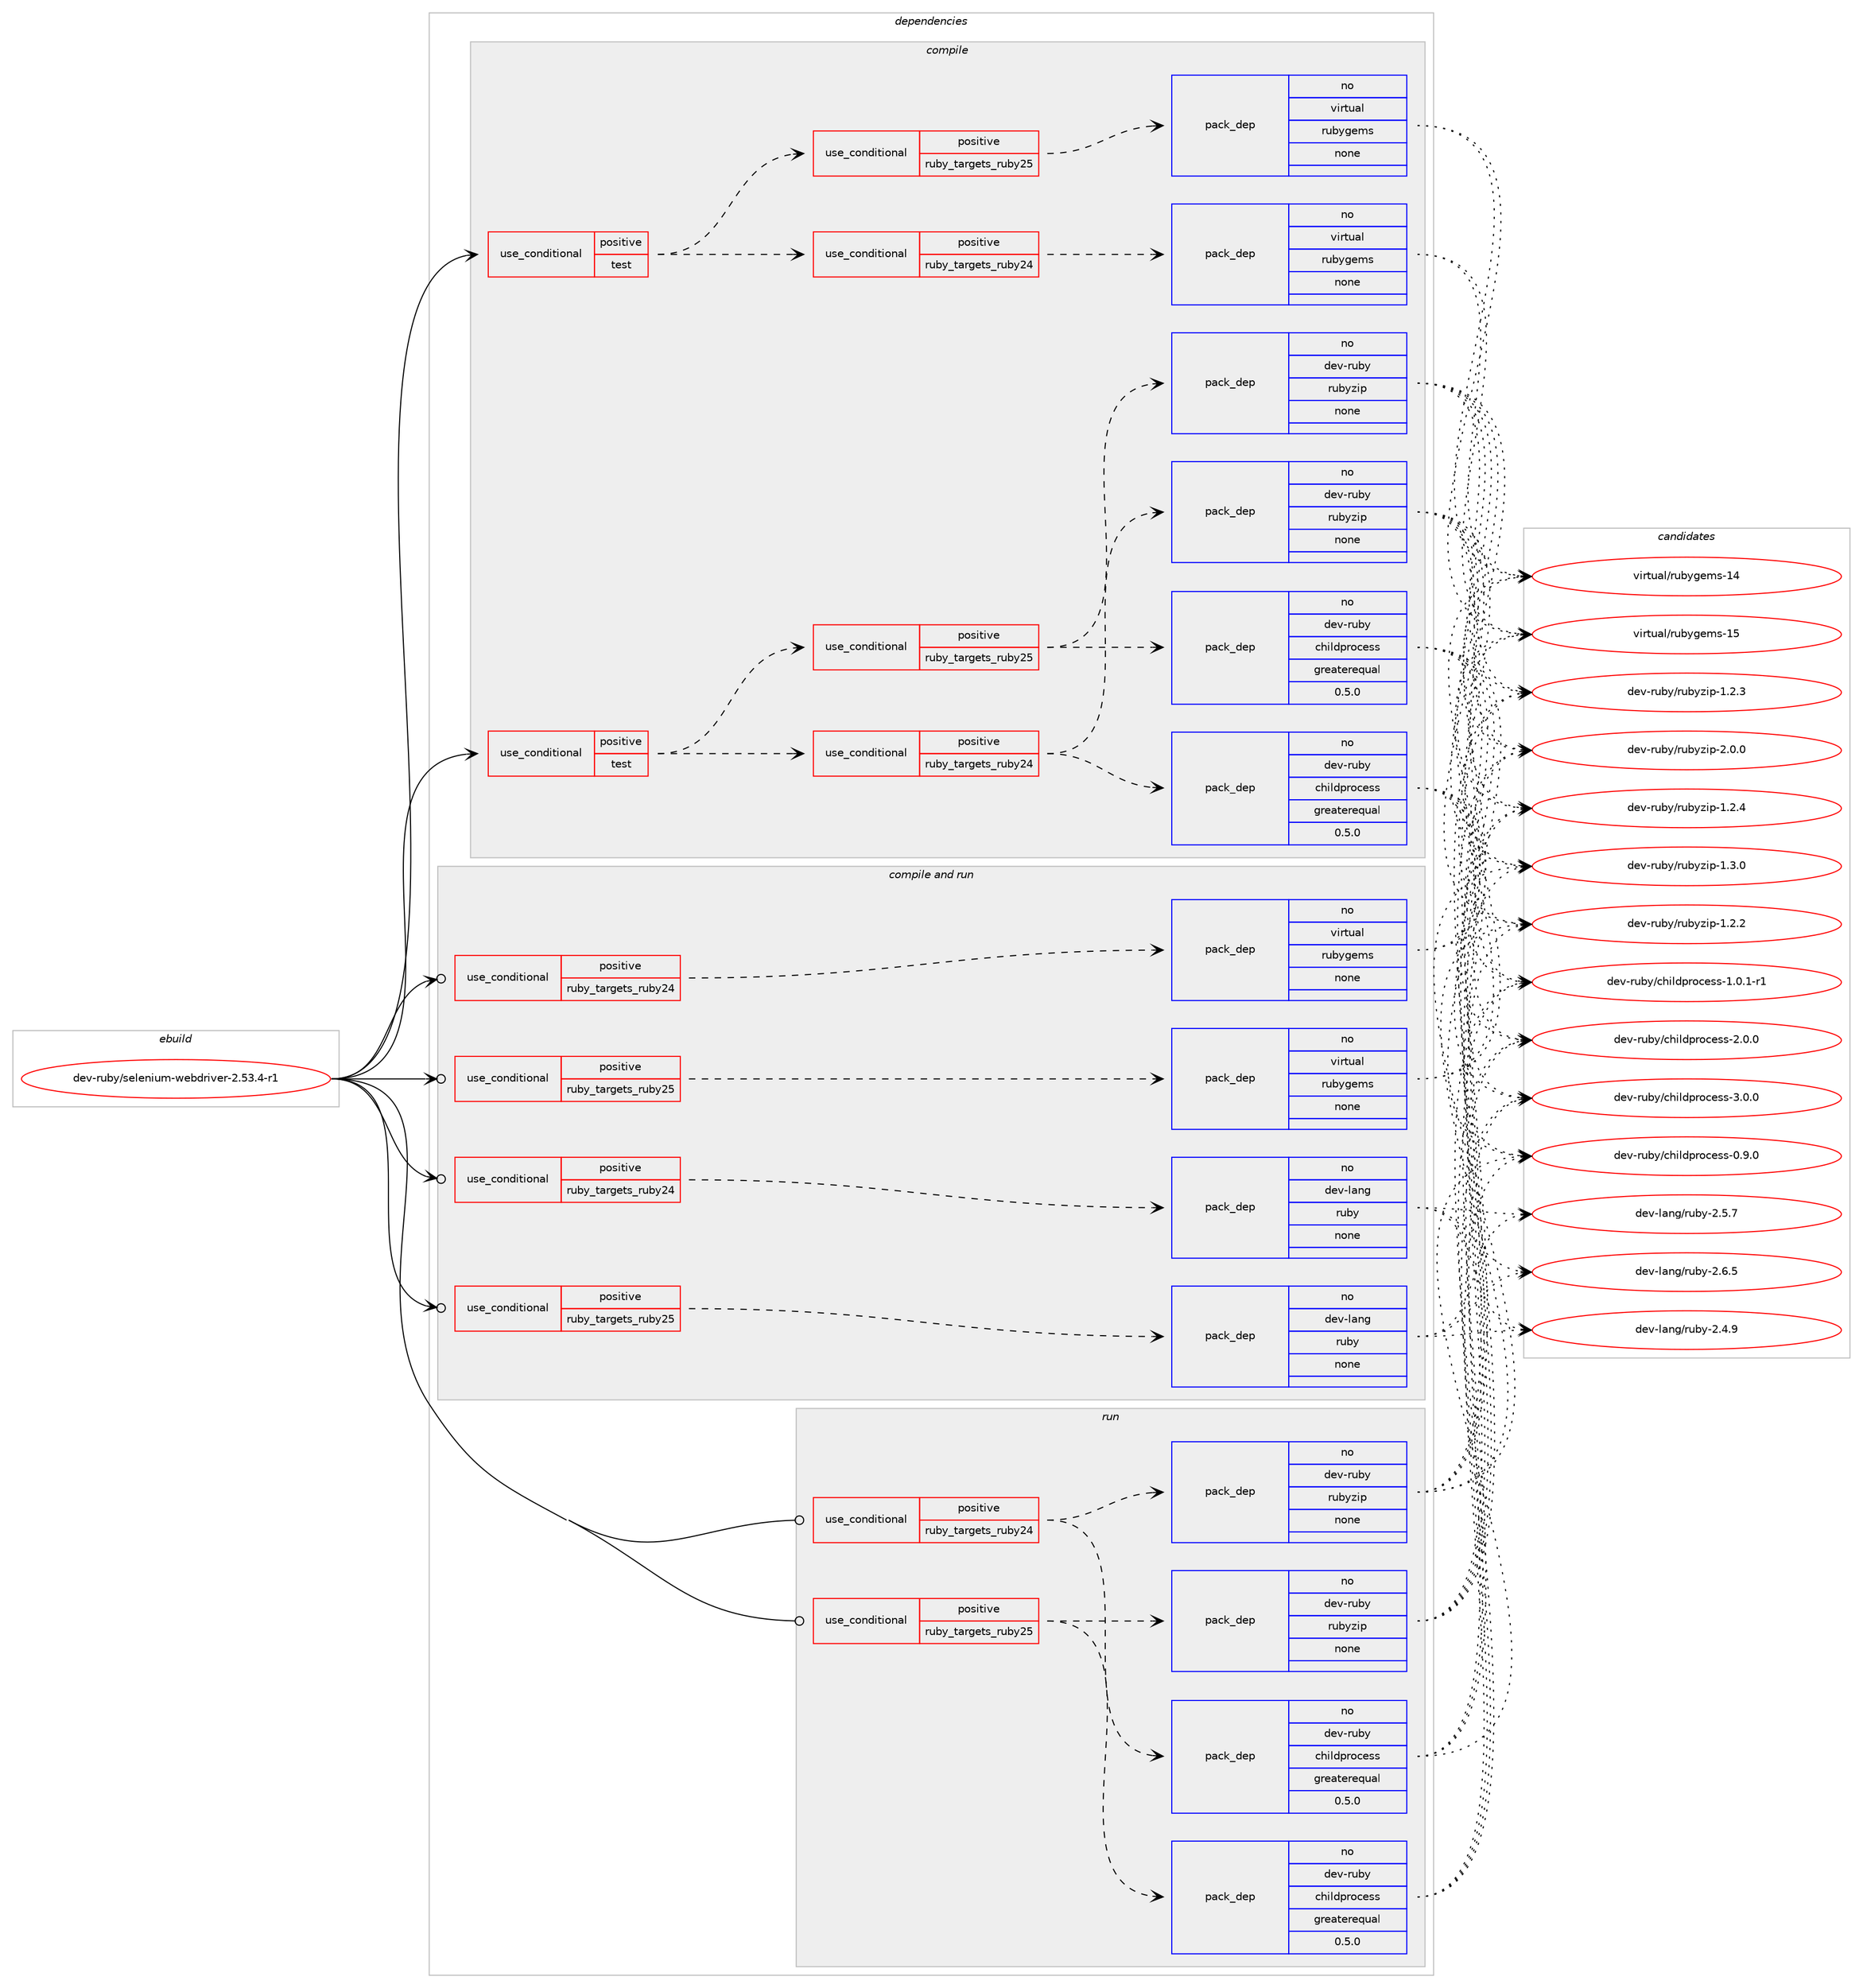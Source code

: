 digraph prolog {

# *************
# Graph options
# *************

newrank=true;
concentrate=true;
compound=true;
graph [rankdir=LR,fontname=Helvetica,fontsize=10,ranksep=1.5];#, ranksep=2.5, nodesep=0.2];
edge  [arrowhead=vee];
node  [fontname=Helvetica,fontsize=10];

# **********
# The ebuild
# **********

subgraph cluster_leftcol {
color=gray;
rank=same;
label=<<i>ebuild</i>>;
id [label="dev-ruby/selenium-webdriver-2.53.4-r1", color=red, width=4, href="../dev-ruby/selenium-webdriver-2.53.4-r1.svg"];
}

# ****************
# The dependencies
# ****************

subgraph cluster_midcol {
color=gray;
label=<<i>dependencies</i>>;
subgraph cluster_compile {
fillcolor="#eeeeee";
style=filled;
label=<<i>compile</i>>;
subgraph cond177421 {
dependency715590 [label=<<TABLE BORDER="0" CELLBORDER="1" CELLSPACING="0" CELLPADDING="4"><TR><TD ROWSPAN="3" CELLPADDING="10">use_conditional</TD></TR><TR><TD>positive</TD></TR><TR><TD>test</TD></TR></TABLE>>, shape=none, color=red];
subgraph cond177422 {
dependency715591 [label=<<TABLE BORDER="0" CELLBORDER="1" CELLSPACING="0" CELLPADDING="4"><TR><TD ROWSPAN="3" CELLPADDING="10">use_conditional</TD></TR><TR><TD>positive</TD></TR><TR><TD>ruby_targets_ruby24</TD></TR></TABLE>>, shape=none, color=red];
subgraph pack526139 {
dependency715592 [label=<<TABLE BORDER="0" CELLBORDER="1" CELLSPACING="0" CELLPADDING="4" WIDTH="220"><TR><TD ROWSPAN="6" CELLPADDING="30">pack_dep</TD></TR><TR><TD WIDTH="110">no</TD></TR><TR><TD>dev-ruby</TD></TR><TR><TD>childprocess</TD></TR><TR><TD>greaterequal</TD></TR><TR><TD>0.5.0</TD></TR></TABLE>>, shape=none, color=blue];
}
dependency715591:e -> dependency715592:w [weight=20,style="dashed",arrowhead="vee"];
subgraph pack526140 {
dependency715593 [label=<<TABLE BORDER="0" CELLBORDER="1" CELLSPACING="0" CELLPADDING="4" WIDTH="220"><TR><TD ROWSPAN="6" CELLPADDING="30">pack_dep</TD></TR><TR><TD WIDTH="110">no</TD></TR><TR><TD>dev-ruby</TD></TR><TR><TD>rubyzip</TD></TR><TR><TD>none</TD></TR><TR><TD></TD></TR></TABLE>>, shape=none, color=blue];
}
dependency715591:e -> dependency715593:w [weight=20,style="dashed",arrowhead="vee"];
}
dependency715590:e -> dependency715591:w [weight=20,style="dashed",arrowhead="vee"];
subgraph cond177423 {
dependency715594 [label=<<TABLE BORDER="0" CELLBORDER="1" CELLSPACING="0" CELLPADDING="4"><TR><TD ROWSPAN="3" CELLPADDING="10">use_conditional</TD></TR><TR><TD>positive</TD></TR><TR><TD>ruby_targets_ruby25</TD></TR></TABLE>>, shape=none, color=red];
subgraph pack526141 {
dependency715595 [label=<<TABLE BORDER="0" CELLBORDER="1" CELLSPACING="0" CELLPADDING="4" WIDTH="220"><TR><TD ROWSPAN="6" CELLPADDING="30">pack_dep</TD></TR><TR><TD WIDTH="110">no</TD></TR><TR><TD>dev-ruby</TD></TR><TR><TD>childprocess</TD></TR><TR><TD>greaterequal</TD></TR><TR><TD>0.5.0</TD></TR></TABLE>>, shape=none, color=blue];
}
dependency715594:e -> dependency715595:w [weight=20,style="dashed",arrowhead="vee"];
subgraph pack526142 {
dependency715596 [label=<<TABLE BORDER="0" CELLBORDER="1" CELLSPACING="0" CELLPADDING="4" WIDTH="220"><TR><TD ROWSPAN="6" CELLPADDING="30">pack_dep</TD></TR><TR><TD WIDTH="110">no</TD></TR><TR><TD>dev-ruby</TD></TR><TR><TD>rubyzip</TD></TR><TR><TD>none</TD></TR><TR><TD></TD></TR></TABLE>>, shape=none, color=blue];
}
dependency715594:e -> dependency715596:w [weight=20,style="dashed",arrowhead="vee"];
}
dependency715590:e -> dependency715594:w [weight=20,style="dashed",arrowhead="vee"];
}
id:e -> dependency715590:w [weight=20,style="solid",arrowhead="vee"];
subgraph cond177424 {
dependency715597 [label=<<TABLE BORDER="0" CELLBORDER="1" CELLSPACING="0" CELLPADDING="4"><TR><TD ROWSPAN="3" CELLPADDING="10">use_conditional</TD></TR><TR><TD>positive</TD></TR><TR><TD>test</TD></TR></TABLE>>, shape=none, color=red];
subgraph cond177425 {
dependency715598 [label=<<TABLE BORDER="0" CELLBORDER="1" CELLSPACING="0" CELLPADDING="4"><TR><TD ROWSPAN="3" CELLPADDING="10">use_conditional</TD></TR><TR><TD>positive</TD></TR><TR><TD>ruby_targets_ruby24</TD></TR></TABLE>>, shape=none, color=red];
subgraph pack526143 {
dependency715599 [label=<<TABLE BORDER="0" CELLBORDER="1" CELLSPACING="0" CELLPADDING="4" WIDTH="220"><TR><TD ROWSPAN="6" CELLPADDING="30">pack_dep</TD></TR><TR><TD WIDTH="110">no</TD></TR><TR><TD>virtual</TD></TR><TR><TD>rubygems</TD></TR><TR><TD>none</TD></TR><TR><TD></TD></TR></TABLE>>, shape=none, color=blue];
}
dependency715598:e -> dependency715599:w [weight=20,style="dashed",arrowhead="vee"];
}
dependency715597:e -> dependency715598:w [weight=20,style="dashed",arrowhead="vee"];
subgraph cond177426 {
dependency715600 [label=<<TABLE BORDER="0" CELLBORDER="1" CELLSPACING="0" CELLPADDING="4"><TR><TD ROWSPAN="3" CELLPADDING="10">use_conditional</TD></TR><TR><TD>positive</TD></TR><TR><TD>ruby_targets_ruby25</TD></TR></TABLE>>, shape=none, color=red];
subgraph pack526144 {
dependency715601 [label=<<TABLE BORDER="0" CELLBORDER="1" CELLSPACING="0" CELLPADDING="4" WIDTH="220"><TR><TD ROWSPAN="6" CELLPADDING="30">pack_dep</TD></TR><TR><TD WIDTH="110">no</TD></TR><TR><TD>virtual</TD></TR><TR><TD>rubygems</TD></TR><TR><TD>none</TD></TR><TR><TD></TD></TR></TABLE>>, shape=none, color=blue];
}
dependency715600:e -> dependency715601:w [weight=20,style="dashed",arrowhead="vee"];
}
dependency715597:e -> dependency715600:w [weight=20,style="dashed",arrowhead="vee"];
}
id:e -> dependency715597:w [weight=20,style="solid",arrowhead="vee"];
}
subgraph cluster_compileandrun {
fillcolor="#eeeeee";
style=filled;
label=<<i>compile and run</i>>;
subgraph cond177427 {
dependency715602 [label=<<TABLE BORDER="0" CELLBORDER="1" CELLSPACING="0" CELLPADDING="4"><TR><TD ROWSPAN="3" CELLPADDING="10">use_conditional</TD></TR><TR><TD>positive</TD></TR><TR><TD>ruby_targets_ruby24</TD></TR></TABLE>>, shape=none, color=red];
subgraph pack526145 {
dependency715603 [label=<<TABLE BORDER="0" CELLBORDER="1" CELLSPACING="0" CELLPADDING="4" WIDTH="220"><TR><TD ROWSPAN="6" CELLPADDING="30">pack_dep</TD></TR><TR><TD WIDTH="110">no</TD></TR><TR><TD>dev-lang</TD></TR><TR><TD>ruby</TD></TR><TR><TD>none</TD></TR><TR><TD></TD></TR></TABLE>>, shape=none, color=blue];
}
dependency715602:e -> dependency715603:w [weight=20,style="dashed",arrowhead="vee"];
}
id:e -> dependency715602:w [weight=20,style="solid",arrowhead="odotvee"];
subgraph cond177428 {
dependency715604 [label=<<TABLE BORDER="0" CELLBORDER="1" CELLSPACING="0" CELLPADDING="4"><TR><TD ROWSPAN="3" CELLPADDING="10">use_conditional</TD></TR><TR><TD>positive</TD></TR><TR><TD>ruby_targets_ruby24</TD></TR></TABLE>>, shape=none, color=red];
subgraph pack526146 {
dependency715605 [label=<<TABLE BORDER="0" CELLBORDER="1" CELLSPACING="0" CELLPADDING="4" WIDTH="220"><TR><TD ROWSPAN="6" CELLPADDING="30">pack_dep</TD></TR><TR><TD WIDTH="110">no</TD></TR><TR><TD>virtual</TD></TR><TR><TD>rubygems</TD></TR><TR><TD>none</TD></TR><TR><TD></TD></TR></TABLE>>, shape=none, color=blue];
}
dependency715604:e -> dependency715605:w [weight=20,style="dashed",arrowhead="vee"];
}
id:e -> dependency715604:w [weight=20,style="solid",arrowhead="odotvee"];
subgraph cond177429 {
dependency715606 [label=<<TABLE BORDER="0" CELLBORDER="1" CELLSPACING="0" CELLPADDING="4"><TR><TD ROWSPAN="3" CELLPADDING="10">use_conditional</TD></TR><TR><TD>positive</TD></TR><TR><TD>ruby_targets_ruby25</TD></TR></TABLE>>, shape=none, color=red];
subgraph pack526147 {
dependency715607 [label=<<TABLE BORDER="0" CELLBORDER="1" CELLSPACING="0" CELLPADDING="4" WIDTH="220"><TR><TD ROWSPAN="6" CELLPADDING="30">pack_dep</TD></TR><TR><TD WIDTH="110">no</TD></TR><TR><TD>dev-lang</TD></TR><TR><TD>ruby</TD></TR><TR><TD>none</TD></TR><TR><TD></TD></TR></TABLE>>, shape=none, color=blue];
}
dependency715606:e -> dependency715607:w [weight=20,style="dashed",arrowhead="vee"];
}
id:e -> dependency715606:w [weight=20,style="solid",arrowhead="odotvee"];
subgraph cond177430 {
dependency715608 [label=<<TABLE BORDER="0" CELLBORDER="1" CELLSPACING="0" CELLPADDING="4"><TR><TD ROWSPAN="3" CELLPADDING="10">use_conditional</TD></TR><TR><TD>positive</TD></TR><TR><TD>ruby_targets_ruby25</TD></TR></TABLE>>, shape=none, color=red];
subgraph pack526148 {
dependency715609 [label=<<TABLE BORDER="0" CELLBORDER="1" CELLSPACING="0" CELLPADDING="4" WIDTH="220"><TR><TD ROWSPAN="6" CELLPADDING="30">pack_dep</TD></TR><TR><TD WIDTH="110">no</TD></TR><TR><TD>virtual</TD></TR><TR><TD>rubygems</TD></TR><TR><TD>none</TD></TR><TR><TD></TD></TR></TABLE>>, shape=none, color=blue];
}
dependency715608:e -> dependency715609:w [weight=20,style="dashed",arrowhead="vee"];
}
id:e -> dependency715608:w [weight=20,style="solid",arrowhead="odotvee"];
}
subgraph cluster_run {
fillcolor="#eeeeee";
style=filled;
label=<<i>run</i>>;
subgraph cond177431 {
dependency715610 [label=<<TABLE BORDER="0" CELLBORDER="1" CELLSPACING="0" CELLPADDING="4"><TR><TD ROWSPAN="3" CELLPADDING="10">use_conditional</TD></TR><TR><TD>positive</TD></TR><TR><TD>ruby_targets_ruby24</TD></TR></TABLE>>, shape=none, color=red];
subgraph pack526149 {
dependency715611 [label=<<TABLE BORDER="0" CELLBORDER="1" CELLSPACING="0" CELLPADDING="4" WIDTH="220"><TR><TD ROWSPAN="6" CELLPADDING="30">pack_dep</TD></TR><TR><TD WIDTH="110">no</TD></TR><TR><TD>dev-ruby</TD></TR><TR><TD>childprocess</TD></TR><TR><TD>greaterequal</TD></TR><TR><TD>0.5.0</TD></TR></TABLE>>, shape=none, color=blue];
}
dependency715610:e -> dependency715611:w [weight=20,style="dashed",arrowhead="vee"];
subgraph pack526150 {
dependency715612 [label=<<TABLE BORDER="0" CELLBORDER="1" CELLSPACING="0" CELLPADDING="4" WIDTH="220"><TR><TD ROWSPAN="6" CELLPADDING="30">pack_dep</TD></TR><TR><TD WIDTH="110">no</TD></TR><TR><TD>dev-ruby</TD></TR><TR><TD>rubyzip</TD></TR><TR><TD>none</TD></TR><TR><TD></TD></TR></TABLE>>, shape=none, color=blue];
}
dependency715610:e -> dependency715612:w [weight=20,style="dashed",arrowhead="vee"];
}
id:e -> dependency715610:w [weight=20,style="solid",arrowhead="odot"];
subgraph cond177432 {
dependency715613 [label=<<TABLE BORDER="0" CELLBORDER="1" CELLSPACING="0" CELLPADDING="4"><TR><TD ROWSPAN="3" CELLPADDING="10">use_conditional</TD></TR><TR><TD>positive</TD></TR><TR><TD>ruby_targets_ruby25</TD></TR></TABLE>>, shape=none, color=red];
subgraph pack526151 {
dependency715614 [label=<<TABLE BORDER="0" CELLBORDER="1" CELLSPACING="0" CELLPADDING="4" WIDTH="220"><TR><TD ROWSPAN="6" CELLPADDING="30">pack_dep</TD></TR><TR><TD WIDTH="110">no</TD></TR><TR><TD>dev-ruby</TD></TR><TR><TD>childprocess</TD></TR><TR><TD>greaterequal</TD></TR><TR><TD>0.5.0</TD></TR></TABLE>>, shape=none, color=blue];
}
dependency715613:e -> dependency715614:w [weight=20,style="dashed",arrowhead="vee"];
subgraph pack526152 {
dependency715615 [label=<<TABLE BORDER="0" CELLBORDER="1" CELLSPACING="0" CELLPADDING="4" WIDTH="220"><TR><TD ROWSPAN="6" CELLPADDING="30">pack_dep</TD></TR><TR><TD WIDTH="110">no</TD></TR><TR><TD>dev-ruby</TD></TR><TR><TD>rubyzip</TD></TR><TR><TD>none</TD></TR><TR><TD></TD></TR></TABLE>>, shape=none, color=blue];
}
dependency715613:e -> dependency715615:w [weight=20,style="dashed",arrowhead="vee"];
}
id:e -> dependency715613:w [weight=20,style="solid",arrowhead="odot"];
}
}

# **************
# The candidates
# **************

subgraph cluster_choices {
rank=same;
color=gray;
label=<<i>candidates</i>>;

subgraph choice526139 {
color=black;
nodesep=1;
choice1001011184511411798121479910410510810011211411199101115115454846574648 [label="dev-ruby/childprocess-0.9.0", color=red, width=4,href="../dev-ruby/childprocess-0.9.0.svg"];
choice10010111845114117981214799104105108100112114111991011151154549464846494511449 [label="dev-ruby/childprocess-1.0.1-r1", color=red, width=4,href="../dev-ruby/childprocess-1.0.1-r1.svg"];
choice1001011184511411798121479910410510810011211411199101115115455046484648 [label="dev-ruby/childprocess-2.0.0", color=red, width=4,href="../dev-ruby/childprocess-2.0.0.svg"];
choice1001011184511411798121479910410510810011211411199101115115455146484648 [label="dev-ruby/childprocess-3.0.0", color=red, width=4,href="../dev-ruby/childprocess-3.0.0.svg"];
dependency715592:e -> choice1001011184511411798121479910410510810011211411199101115115454846574648:w [style=dotted,weight="100"];
dependency715592:e -> choice10010111845114117981214799104105108100112114111991011151154549464846494511449:w [style=dotted,weight="100"];
dependency715592:e -> choice1001011184511411798121479910410510810011211411199101115115455046484648:w [style=dotted,weight="100"];
dependency715592:e -> choice1001011184511411798121479910410510810011211411199101115115455146484648:w [style=dotted,weight="100"];
}
subgraph choice526140 {
color=black;
nodesep=1;
choice10010111845114117981214711411798121122105112454946504650 [label="dev-ruby/rubyzip-1.2.2", color=red, width=4,href="../dev-ruby/rubyzip-1.2.2.svg"];
choice10010111845114117981214711411798121122105112454946504651 [label="dev-ruby/rubyzip-1.2.3", color=red, width=4,href="../dev-ruby/rubyzip-1.2.3.svg"];
choice10010111845114117981214711411798121122105112454946504652 [label="dev-ruby/rubyzip-1.2.4", color=red, width=4,href="../dev-ruby/rubyzip-1.2.4.svg"];
choice10010111845114117981214711411798121122105112454946514648 [label="dev-ruby/rubyzip-1.3.0", color=red, width=4,href="../dev-ruby/rubyzip-1.3.0.svg"];
choice10010111845114117981214711411798121122105112455046484648 [label="dev-ruby/rubyzip-2.0.0", color=red, width=4,href="../dev-ruby/rubyzip-2.0.0.svg"];
dependency715593:e -> choice10010111845114117981214711411798121122105112454946504650:w [style=dotted,weight="100"];
dependency715593:e -> choice10010111845114117981214711411798121122105112454946504651:w [style=dotted,weight="100"];
dependency715593:e -> choice10010111845114117981214711411798121122105112454946504652:w [style=dotted,weight="100"];
dependency715593:e -> choice10010111845114117981214711411798121122105112454946514648:w [style=dotted,weight="100"];
dependency715593:e -> choice10010111845114117981214711411798121122105112455046484648:w [style=dotted,weight="100"];
}
subgraph choice526141 {
color=black;
nodesep=1;
choice1001011184511411798121479910410510810011211411199101115115454846574648 [label="dev-ruby/childprocess-0.9.0", color=red, width=4,href="../dev-ruby/childprocess-0.9.0.svg"];
choice10010111845114117981214799104105108100112114111991011151154549464846494511449 [label="dev-ruby/childprocess-1.0.1-r1", color=red, width=4,href="../dev-ruby/childprocess-1.0.1-r1.svg"];
choice1001011184511411798121479910410510810011211411199101115115455046484648 [label="dev-ruby/childprocess-2.0.0", color=red, width=4,href="../dev-ruby/childprocess-2.0.0.svg"];
choice1001011184511411798121479910410510810011211411199101115115455146484648 [label="dev-ruby/childprocess-3.0.0", color=red, width=4,href="../dev-ruby/childprocess-3.0.0.svg"];
dependency715595:e -> choice1001011184511411798121479910410510810011211411199101115115454846574648:w [style=dotted,weight="100"];
dependency715595:e -> choice10010111845114117981214799104105108100112114111991011151154549464846494511449:w [style=dotted,weight="100"];
dependency715595:e -> choice1001011184511411798121479910410510810011211411199101115115455046484648:w [style=dotted,weight="100"];
dependency715595:e -> choice1001011184511411798121479910410510810011211411199101115115455146484648:w [style=dotted,weight="100"];
}
subgraph choice526142 {
color=black;
nodesep=1;
choice10010111845114117981214711411798121122105112454946504650 [label="dev-ruby/rubyzip-1.2.2", color=red, width=4,href="../dev-ruby/rubyzip-1.2.2.svg"];
choice10010111845114117981214711411798121122105112454946504651 [label="dev-ruby/rubyzip-1.2.3", color=red, width=4,href="../dev-ruby/rubyzip-1.2.3.svg"];
choice10010111845114117981214711411798121122105112454946504652 [label="dev-ruby/rubyzip-1.2.4", color=red, width=4,href="../dev-ruby/rubyzip-1.2.4.svg"];
choice10010111845114117981214711411798121122105112454946514648 [label="dev-ruby/rubyzip-1.3.0", color=red, width=4,href="../dev-ruby/rubyzip-1.3.0.svg"];
choice10010111845114117981214711411798121122105112455046484648 [label="dev-ruby/rubyzip-2.0.0", color=red, width=4,href="../dev-ruby/rubyzip-2.0.0.svg"];
dependency715596:e -> choice10010111845114117981214711411798121122105112454946504650:w [style=dotted,weight="100"];
dependency715596:e -> choice10010111845114117981214711411798121122105112454946504651:w [style=dotted,weight="100"];
dependency715596:e -> choice10010111845114117981214711411798121122105112454946504652:w [style=dotted,weight="100"];
dependency715596:e -> choice10010111845114117981214711411798121122105112454946514648:w [style=dotted,weight="100"];
dependency715596:e -> choice10010111845114117981214711411798121122105112455046484648:w [style=dotted,weight="100"];
}
subgraph choice526143 {
color=black;
nodesep=1;
choice118105114116117971084711411798121103101109115454952 [label="virtual/rubygems-14", color=red, width=4,href="../virtual/rubygems-14.svg"];
choice118105114116117971084711411798121103101109115454953 [label="virtual/rubygems-15", color=red, width=4,href="../virtual/rubygems-15.svg"];
dependency715599:e -> choice118105114116117971084711411798121103101109115454952:w [style=dotted,weight="100"];
dependency715599:e -> choice118105114116117971084711411798121103101109115454953:w [style=dotted,weight="100"];
}
subgraph choice526144 {
color=black;
nodesep=1;
choice118105114116117971084711411798121103101109115454952 [label="virtual/rubygems-14", color=red, width=4,href="../virtual/rubygems-14.svg"];
choice118105114116117971084711411798121103101109115454953 [label="virtual/rubygems-15", color=red, width=4,href="../virtual/rubygems-15.svg"];
dependency715601:e -> choice118105114116117971084711411798121103101109115454952:w [style=dotted,weight="100"];
dependency715601:e -> choice118105114116117971084711411798121103101109115454953:w [style=dotted,weight="100"];
}
subgraph choice526145 {
color=black;
nodesep=1;
choice10010111845108971101034711411798121455046524657 [label="dev-lang/ruby-2.4.9", color=red, width=4,href="../dev-lang/ruby-2.4.9.svg"];
choice10010111845108971101034711411798121455046534655 [label="dev-lang/ruby-2.5.7", color=red, width=4,href="../dev-lang/ruby-2.5.7.svg"];
choice10010111845108971101034711411798121455046544653 [label="dev-lang/ruby-2.6.5", color=red, width=4,href="../dev-lang/ruby-2.6.5.svg"];
dependency715603:e -> choice10010111845108971101034711411798121455046524657:w [style=dotted,weight="100"];
dependency715603:e -> choice10010111845108971101034711411798121455046534655:w [style=dotted,weight="100"];
dependency715603:e -> choice10010111845108971101034711411798121455046544653:w [style=dotted,weight="100"];
}
subgraph choice526146 {
color=black;
nodesep=1;
choice118105114116117971084711411798121103101109115454952 [label="virtual/rubygems-14", color=red, width=4,href="../virtual/rubygems-14.svg"];
choice118105114116117971084711411798121103101109115454953 [label="virtual/rubygems-15", color=red, width=4,href="../virtual/rubygems-15.svg"];
dependency715605:e -> choice118105114116117971084711411798121103101109115454952:w [style=dotted,weight="100"];
dependency715605:e -> choice118105114116117971084711411798121103101109115454953:w [style=dotted,weight="100"];
}
subgraph choice526147 {
color=black;
nodesep=1;
choice10010111845108971101034711411798121455046524657 [label="dev-lang/ruby-2.4.9", color=red, width=4,href="../dev-lang/ruby-2.4.9.svg"];
choice10010111845108971101034711411798121455046534655 [label="dev-lang/ruby-2.5.7", color=red, width=4,href="../dev-lang/ruby-2.5.7.svg"];
choice10010111845108971101034711411798121455046544653 [label="dev-lang/ruby-2.6.5", color=red, width=4,href="../dev-lang/ruby-2.6.5.svg"];
dependency715607:e -> choice10010111845108971101034711411798121455046524657:w [style=dotted,weight="100"];
dependency715607:e -> choice10010111845108971101034711411798121455046534655:w [style=dotted,weight="100"];
dependency715607:e -> choice10010111845108971101034711411798121455046544653:w [style=dotted,weight="100"];
}
subgraph choice526148 {
color=black;
nodesep=1;
choice118105114116117971084711411798121103101109115454952 [label="virtual/rubygems-14", color=red, width=4,href="../virtual/rubygems-14.svg"];
choice118105114116117971084711411798121103101109115454953 [label="virtual/rubygems-15", color=red, width=4,href="../virtual/rubygems-15.svg"];
dependency715609:e -> choice118105114116117971084711411798121103101109115454952:w [style=dotted,weight="100"];
dependency715609:e -> choice118105114116117971084711411798121103101109115454953:w [style=dotted,weight="100"];
}
subgraph choice526149 {
color=black;
nodesep=1;
choice1001011184511411798121479910410510810011211411199101115115454846574648 [label="dev-ruby/childprocess-0.9.0", color=red, width=4,href="../dev-ruby/childprocess-0.9.0.svg"];
choice10010111845114117981214799104105108100112114111991011151154549464846494511449 [label="dev-ruby/childprocess-1.0.1-r1", color=red, width=4,href="../dev-ruby/childprocess-1.0.1-r1.svg"];
choice1001011184511411798121479910410510810011211411199101115115455046484648 [label="dev-ruby/childprocess-2.0.0", color=red, width=4,href="../dev-ruby/childprocess-2.0.0.svg"];
choice1001011184511411798121479910410510810011211411199101115115455146484648 [label="dev-ruby/childprocess-3.0.0", color=red, width=4,href="../dev-ruby/childprocess-3.0.0.svg"];
dependency715611:e -> choice1001011184511411798121479910410510810011211411199101115115454846574648:w [style=dotted,weight="100"];
dependency715611:e -> choice10010111845114117981214799104105108100112114111991011151154549464846494511449:w [style=dotted,weight="100"];
dependency715611:e -> choice1001011184511411798121479910410510810011211411199101115115455046484648:w [style=dotted,weight="100"];
dependency715611:e -> choice1001011184511411798121479910410510810011211411199101115115455146484648:w [style=dotted,weight="100"];
}
subgraph choice526150 {
color=black;
nodesep=1;
choice10010111845114117981214711411798121122105112454946504650 [label="dev-ruby/rubyzip-1.2.2", color=red, width=4,href="../dev-ruby/rubyzip-1.2.2.svg"];
choice10010111845114117981214711411798121122105112454946504651 [label="dev-ruby/rubyzip-1.2.3", color=red, width=4,href="../dev-ruby/rubyzip-1.2.3.svg"];
choice10010111845114117981214711411798121122105112454946504652 [label="dev-ruby/rubyzip-1.2.4", color=red, width=4,href="../dev-ruby/rubyzip-1.2.4.svg"];
choice10010111845114117981214711411798121122105112454946514648 [label="dev-ruby/rubyzip-1.3.0", color=red, width=4,href="../dev-ruby/rubyzip-1.3.0.svg"];
choice10010111845114117981214711411798121122105112455046484648 [label="dev-ruby/rubyzip-2.0.0", color=red, width=4,href="../dev-ruby/rubyzip-2.0.0.svg"];
dependency715612:e -> choice10010111845114117981214711411798121122105112454946504650:w [style=dotted,weight="100"];
dependency715612:e -> choice10010111845114117981214711411798121122105112454946504651:w [style=dotted,weight="100"];
dependency715612:e -> choice10010111845114117981214711411798121122105112454946504652:w [style=dotted,weight="100"];
dependency715612:e -> choice10010111845114117981214711411798121122105112454946514648:w [style=dotted,weight="100"];
dependency715612:e -> choice10010111845114117981214711411798121122105112455046484648:w [style=dotted,weight="100"];
}
subgraph choice526151 {
color=black;
nodesep=1;
choice1001011184511411798121479910410510810011211411199101115115454846574648 [label="dev-ruby/childprocess-0.9.0", color=red, width=4,href="../dev-ruby/childprocess-0.9.0.svg"];
choice10010111845114117981214799104105108100112114111991011151154549464846494511449 [label="dev-ruby/childprocess-1.0.1-r1", color=red, width=4,href="../dev-ruby/childprocess-1.0.1-r1.svg"];
choice1001011184511411798121479910410510810011211411199101115115455046484648 [label="dev-ruby/childprocess-2.0.0", color=red, width=4,href="../dev-ruby/childprocess-2.0.0.svg"];
choice1001011184511411798121479910410510810011211411199101115115455146484648 [label="dev-ruby/childprocess-3.0.0", color=red, width=4,href="../dev-ruby/childprocess-3.0.0.svg"];
dependency715614:e -> choice1001011184511411798121479910410510810011211411199101115115454846574648:w [style=dotted,weight="100"];
dependency715614:e -> choice10010111845114117981214799104105108100112114111991011151154549464846494511449:w [style=dotted,weight="100"];
dependency715614:e -> choice1001011184511411798121479910410510810011211411199101115115455046484648:w [style=dotted,weight="100"];
dependency715614:e -> choice1001011184511411798121479910410510810011211411199101115115455146484648:w [style=dotted,weight="100"];
}
subgraph choice526152 {
color=black;
nodesep=1;
choice10010111845114117981214711411798121122105112454946504650 [label="dev-ruby/rubyzip-1.2.2", color=red, width=4,href="../dev-ruby/rubyzip-1.2.2.svg"];
choice10010111845114117981214711411798121122105112454946504651 [label="dev-ruby/rubyzip-1.2.3", color=red, width=4,href="../dev-ruby/rubyzip-1.2.3.svg"];
choice10010111845114117981214711411798121122105112454946504652 [label="dev-ruby/rubyzip-1.2.4", color=red, width=4,href="../dev-ruby/rubyzip-1.2.4.svg"];
choice10010111845114117981214711411798121122105112454946514648 [label="dev-ruby/rubyzip-1.3.0", color=red, width=4,href="../dev-ruby/rubyzip-1.3.0.svg"];
choice10010111845114117981214711411798121122105112455046484648 [label="dev-ruby/rubyzip-2.0.0", color=red, width=4,href="../dev-ruby/rubyzip-2.0.0.svg"];
dependency715615:e -> choice10010111845114117981214711411798121122105112454946504650:w [style=dotted,weight="100"];
dependency715615:e -> choice10010111845114117981214711411798121122105112454946504651:w [style=dotted,weight="100"];
dependency715615:e -> choice10010111845114117981214711411798121122105112454946504652:w [style=dotted,weight="100"];
dependency715615:e -> choice10010111845114117981214711411798121122105112454946514648:w [style=dotted,weight="100"];
dependency715615:e -> choice10010111845114117981214711411798121122105112455046484648:w [style=dotted,weight="100"];
}
}

}
